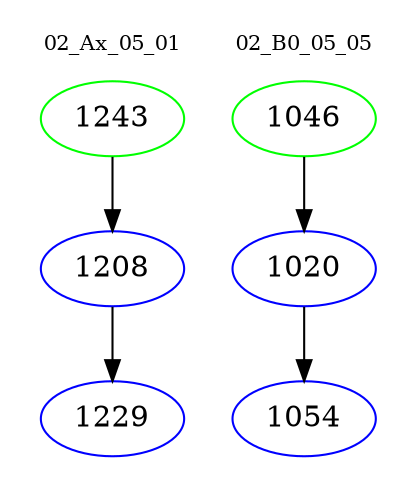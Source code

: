 digraph{
subgraph cluster_0 {
color = white
label = "02_Ax_05_01";
fontsize=10;
T0_1243 [label="1243", color="green"]
T0_1243 -> T0_1208 [color="black"]
T0_1208 [label="1208", color="blue"]
T0_1208 -> T0_1229 [color="black"]
T0_1229 [label="1229", color="blue"]
}
subgraph cluster_1 {
color = white
label = "02_B0_05_05";
fontsize=10;
T1_1046 [label="1046", color="green"]
T1_1046 -> T1_1020 [color="black"]
T1_1020 [label="1020", color="blue"]
T1_1020 -> T1_1054 [color="black"]
T1_1054 [label="1054", color="blue"]
}
}
